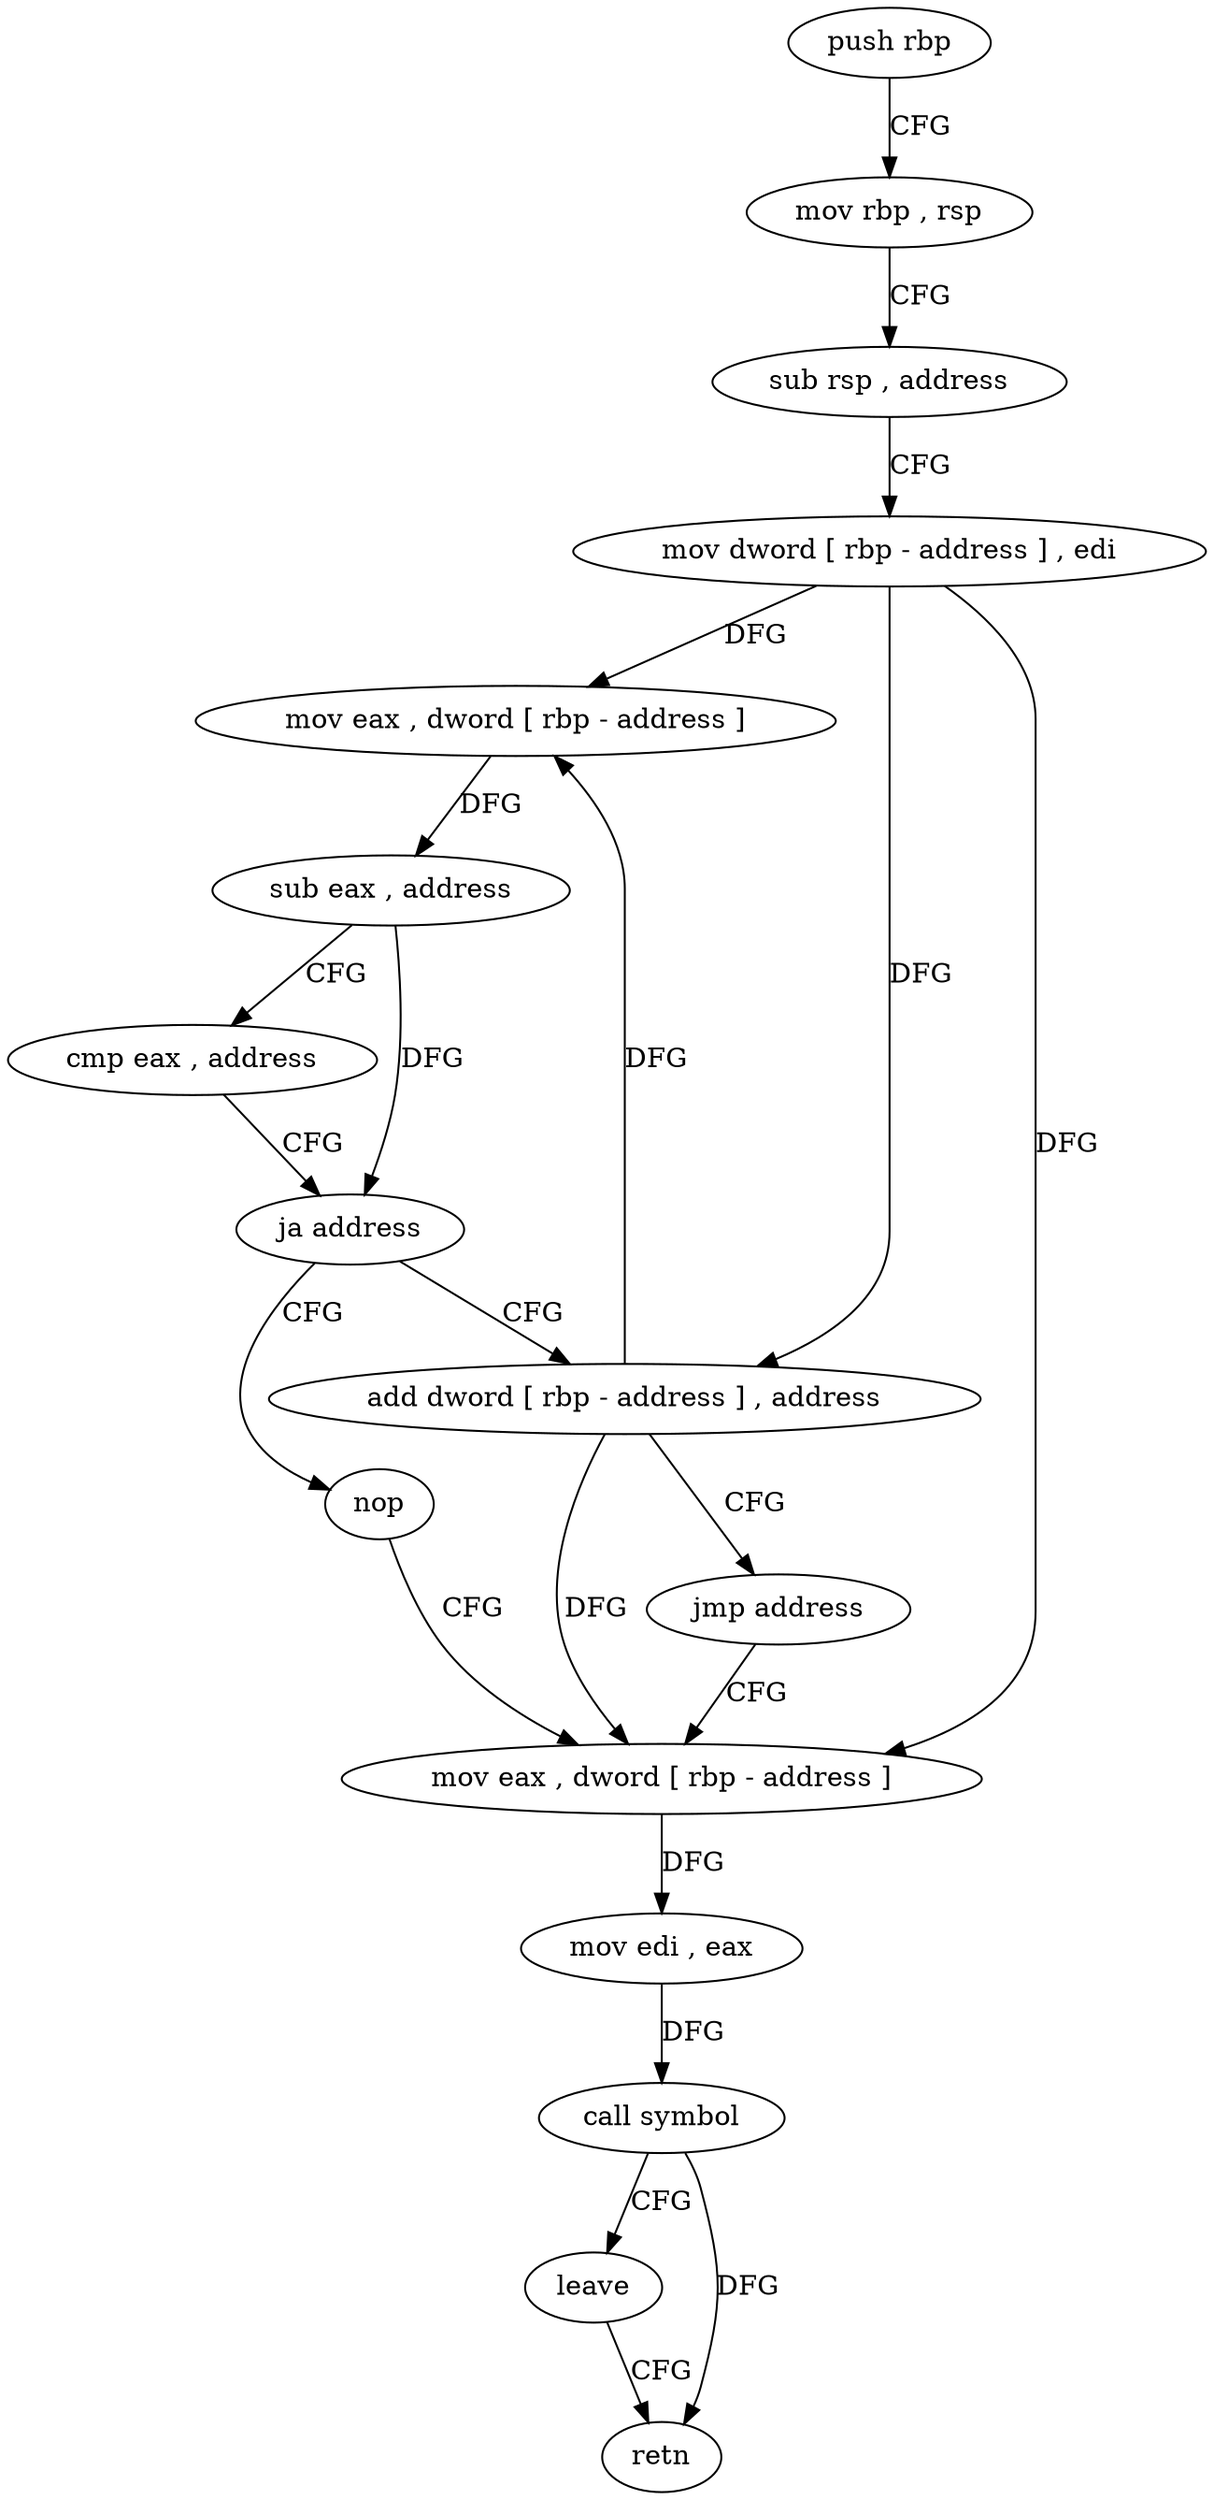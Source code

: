 digraph "func" {
"4497552" [label = "push rbp" ]
"4497553" [label = "mov rbp , rsp" ]
"4497556" [label = "sub rsp , address" ]
"4497560" [label = "mov dword [ rbp - address ] , edi" ]
"4497563" [label = "mov eax , dword [ rbp - address ]" ]
"4497566" [label = "sub eax , address" ]
"4497571" [label = "cmp eax , address" ]
"4497574" [label = "ja address" ]
"4497585" [label = "nop" ]
"4497576" [label = "add dword [ rbp - address ] , address" ]
"4497586" [label = "mov eax , dword [ rbp - address ]" ]
"4497583" [label = "jmp address" ]
"4497589" [label = "mov edi , eax" ]
"4497591" [label = "call symbol" ]
"4497596" [label = "leave" ]
"4497597" [label = "retn" ]
"4497552" -> "4497553" [ label = "CFG" ]
"4497553" -> "4497556" [ label = "CFG" ]
"4497556" -> "4497560" [ label = "CFG" ]
"4497560" -> "4497563" [ label = "DFG" ]
"4497560" -> "4497576" [ label = "DFG" ]
"4497560" -> "4497586" [ label = "DFG" ]
"4497563" -> "4497566" [ label = "DFG" ]
"4497566" -> "4497571" [ label = "CFG" ]
"4497566" -> "4497574" [ label = "DFG" ]
"4497571" -> "4497574" [ label = "CFG" ]
"4497574" -> "4497585" [ label = "CFG" ]
"4497574" -> "4497576" [ label = "CFG" ]
"4497585" -> "4497586" [ label = "CFG" ]
"4497576" -> "4497583" [ label = "CFG" ]
"4497576" -> "4497563" [ label = "DFG" ]
"4497576" -> "4497586" [ label = "DFG" ]
"4497586" -> "4497589" [ label = "DFG" ]
"4497583" -> "4497586" [ label = "CFG" ]
"4497589" -> "4497591" [ label = "DFG" ]
"4497591" -> "4497596" [ label = "CFG" ]
"4497591" -> "4497597" [ label = "DFG" ]
"4497596" -> "4497597" [ label = "CFG" ]
}
